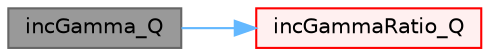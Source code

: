 digraph "incGamma_Q"
{
 // LATEX_PDF_SIZE
  bgcolor="transparent";
  edge [fontname=Helvetica,fontsize=10,labelfontname=Helvetica,labelfontsize=10];
  node [fontname=Helvetica,fontsize=10,shape=box,height=0.2,width=0.4];
  rankdir="LR";
  Node1 [id="Node000001",label="incGamma_Q",height=0.2,width=0.4,color="gray40", fillcolor="grey60", style="filled", fontcolor="black",tooltip=" "];
  Node1 -> Node2 [id="edge1_Node000001_Node000002",color="steelblue1",style="solid",tooltip=" "];
  Node2 [id="Node000002",label="incGammaRatio_Q",height=0.2,width=0.4,color="red", fillcolor="#FFF0F0", style="filled",URL="$namespaceFoam_1_1Math.html#af0d38a9a18c655ff27722ee4f0060fdf",tooltip=" "];
}
